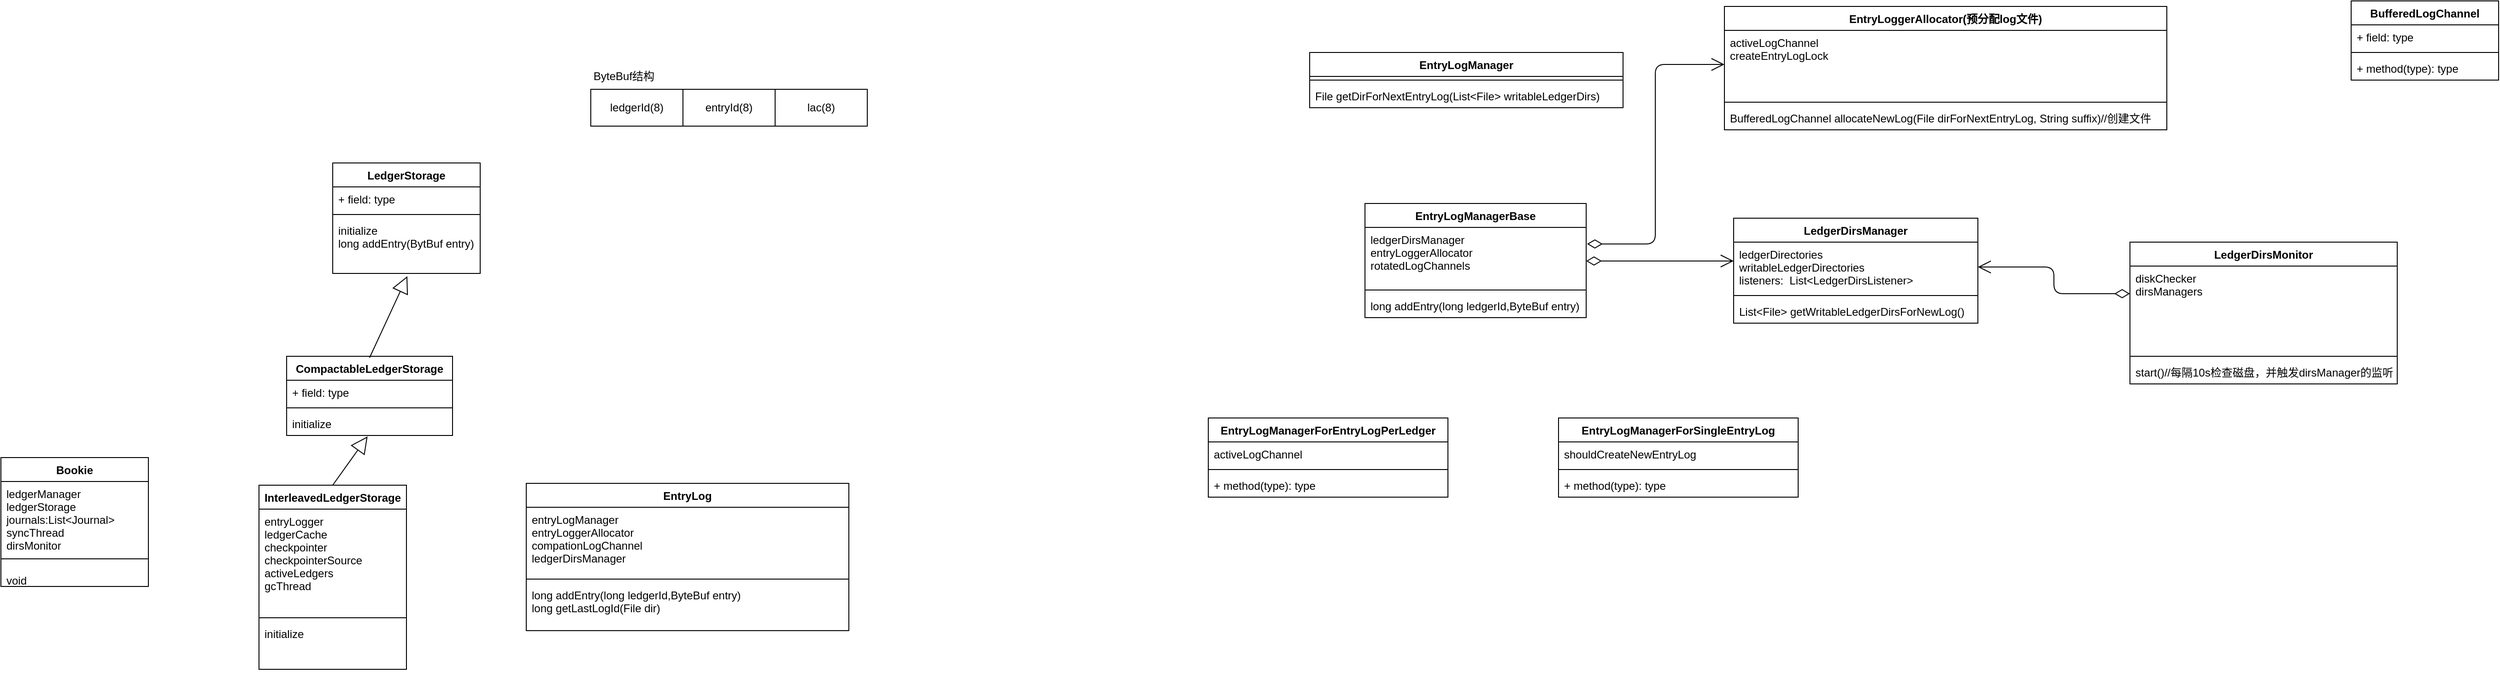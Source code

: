 <mxfile version="12.2.3" type="github" pages="1">
  <diagram id="bo_fu6kjIm6VQUlNU3Ol" name="Page-1">
    <mxGraphModel dx="932" dy="1661" grid="1" gridSize="10" guides="1" tooltips="1" connect="1" arrows="1" fold="1" page="1" pageScale="1" pageWidth="827" pageHeight="1169" math="0" shadow="0">
      <root>
        <mxCell id="0"/>
        <mxCell id="1" parent="0"/>
        <mxCell id="V-iGmPCxZ_tZtfFWMEnv-1" value="Bookie" style="swimlane;fontStyle=1;align=center;verticalAlign=top;childLayout=stackLayout;horizontal=1;startSize=26;horizontalStack=0;resizeParent=1;resizeParentMax=0;resizeLast=0;collapsible=1;marginBottom=0;" vertex="1" parent="1">
          <mxGeometry x="300" y="160" width="160" height="140" as="geometry"/>
        </mxCell>
        <mxCell id="V-iGmPCxZ_tZtfFWMEnv-2" value="ledgerManager&#xa;ledgerStorage&#xa;journals:List&lt;Journal&gt;&#xa;syncThread&#xa;dirsMonitor" style="text;strokeColor=none;fillColor=none;align=left;verticalAlign=top;spacingLeft=4;spacingRight=4;overflow=hidden;rotatable=0;points=[[0,0.5],[1,0.5]];portConstraint=eastwest;" vertex="1" parent="V-iGmPCxZ_tZtfFWMEnv-1">
          <mxGeometry y="26" width="160" height="74" as="geometry"/>
        </mxCell>
        <mxCell id="V-iGmPCxZ_tZtfFWMEnv-3" value="" style="line;strokeWidth=1;fillColor=none;align=left;verticalAlign=middle;spacingTop=-1;spacingLeft=3;spacingRight=3;rotatable=0;labelPosition=right;points=[];portConstraint=eastwest;" vertex="1" parent="V-iGmPCxZ_tZtfFWMEnv-1">
          <mxGeometry y="100" width="160" height="20" as="geometry"/>
        </mxCell>
        <mxCell id="V-iGmPCxZ_tZtfFWMEnv-4" value="void" style="text;strokeColor=none;fillColor=none;align=left;verticalAlign=top;spacingLeft=4;spacingRight=4;overflow=hidden;rotatable=0;points=[[0,0.5],[1,0.5]];portConstraint=eastwest;" vertex="1" parent="V-iGmPCxZ_tZtfFWMEnv-1">
          <mxGeometry y="120" width="160" height="20" as="geometry"/>
        </mxCell>
        <mxCell id="V-iGmPCxZ_tZtfFWMEnv-5" value="LedgerStorage" style="swimlane;fontStyle=1;align=center;verticalAlign=top;childLayout=stackLayout;horizontal=1;startSize=26;horizontalStack=0;resizeParent=1;resizeParentMax=0;resizeLast=0;collapsible=1;marginBottom=0;" vertex="1" parent="1">
          <mxGeometry x="660" y="-160" width="160" height="120" as="geometry"/>
        </mxCell>
        <mxCell id="V-iGmPCxZ_tZtfFWMEnv-6" value="+ field: type" style="text;strokeColor=none;fillColor=none;align=left;verticalAlign=top;spacingLeft=4;spacingRight=4;overflow=hidden;rotatable=0;points=[[0,0.5],[1,0.5]];portConstraint=eastwest;" vertex="1" parent="V-iGmPCxZ_tZtfFWMEnv-5">
          <mxGeometry y="26" width="160" height="26" as="geometry"/>
        </mxCell>
        <mxCell id="V-iGmPCxZ_tZtfFWMEnv-7" value="" style="line;strokeWidth=1;fillColor=none;align=left;verticalAlign=middle;spacingTop=-1;spacingLeft=3;spacingRight=3;rotatable=0;labelPosition=right;points=[];portConstraint=eastwest;" vertex="1" parent="V-iGmPCxZ_tZtfFWMEnv-5">
          <mxGeometry y="52" width="160" height="8" as="geometry"/>
        </mxCell>
        <mxCell id="V-iGmPCxZ_tZtfFWMEnv-8" value="initialize&#xa;long addEntry(BytBuf entry)" style="text;strokeColor=none;fillColor=none;align=left;verticalAlign=top;spacingLeft=4;spacingRight=4;overflow=hidden;rotatable=0;points=[[0,0.5],[1,0.5]];portConstraint=eastwest;" vertex="1" parent="V-iGmPCxZ_tZtfFWMEnv-5">
          <mxGeometry y="60" width="160" height="60" as="geometry"/>
        </mxCell>
        <mxCell id="V-iGmPCxZ_tZtfFWMEnv-9" value="InterleavedLedgerStorage" style="swimlane;fontStyle=1;align=center;verticalAlign=top;childLayout=stackLayout;horizontal=1;startSize=26;horizontalStack=0;resizeParent=1;resizeParentMax=0;resizeLast=0;collapsible=1;marginBottom=0;" vertex="1" parent="1">
          <mxGeometry x="580" y="190" width="160" height="200" as="geometry"/>
        </mxCell>
        <mxCell id="V-iGmPCxZ_tZtfFWMEnv-10" value="entryLogger&#xa;ledgerCache&#xa;checkpointer&#xa;checkpointerSource&#xa;activeLedgers&#xa;gcThread" style="text;strokeColor=none;fillColor=none;align=left;verticalAlign=top;spacingLeft=4;spacingRight=4;overflow=hidden;rotatable=0;points=[[0,0.5],[1,0.5]];portConstraint=eastwest;" vertex="1" parent="V-iGmPCxZ_tZtfFWMEnv-9">
          <mxGeometry y="26" width="160" height="114" as="geometry"/>
        </mxCell>
        <mxCell id="V-iGmPCxZ_tZtfFWMEnv-11" value="" style="line;strokeWidth=1;fillColor=none;align=left;verticalAlign=middle;spacingTop=-1;spacingLeft=3;spacingRight=3;rotatable=0;labelPosition=right;points=[];portConstraint=eastwest;" vertex="1" parent="V-iGmPCxZ_tZtfFWMEnv-9">
          <mxGeometry y="140" width="160" height="8" as="geometry"/>
        </mxCell>
        <mxCell id="V-iGmPCxZ_tZtfFWMEnv-12" value="initialize" style="text;strokeColor=none;fillColor=none;align=left;verticalAlign=top;spacingLeft=4;spacingRight=4;overflow=hidden;rotatable=0;points=[[0,0.5],[1,0.5]];portConstraint=eastwest;" vertex="1" parent="V-iGmPCxZ_tZtfFWMEnv-9">
          <mxGeometry y="148" width="160" height="52" as="geometry"/>
        </mxCell>
        <mxCell id="V-iGmPCxZ_tZtfFWMEnv-13" value="" style="endArrow=block;endSize=16;endFill=0;html=1;exitX=0.5;exitY=0;exitDx=0;exitDy=0;entryX=0.488;entryY=1.038;entryDx=0;entryDy=0;entryPerimeter=0;" edge="1" parent="1" source="V-iGmPCxZ_tZtfFWMEnv-9" target="V-iGmPCxZ_tZtfFWMEnv-23">
          <mxGeometry width="160" relative="1" as="geometry">
            <mxPoint x="340" y="390" as="sourcePoint"/>
            <mxPoint x="711" y="130" as="targetPoint"/>
          </mxGeometry>
        </mxCell>
        <mxCell id="V-iGmPCxZ_tZtfFWMEnv-16" value="EntryLog" style="swimlane;fontStyle=1;align=center;verticalAlign=top;childLayout=stackLayout;horizontal=1;startSize=26;horizontalStack=0;resizeParent=1;resizeParentMax=0;resizeLast=0;collapsible=1;marginBottom=0;" vertex="1" parent="1">
          <mxGeometry x="870" y="188" width="350" height="160" as="geometry"/>
        </mxCell>
        <mxCell id="V-iGmPCxZ_tZtfFWMEnv-17" value="entryLogManager&#xa;entryLoggerAllocator&#xa;compationLogChannel&#xa;ledgerDirsManager" style="text;strokeColor=none;fillColor=none;align=left;verticalAlign=top;spacingLeft=4;spacingRight=4;overflow=hidden;rotatable=0;points=[[0,0.5],[1,0.5]];portConstraint=eastwest;" vertex="1" parent="V-iGmPCxZ_tZtfFWMEnv-16">
          <mxGeometry y="26" width="350" height="74" as="geometry"/>
        </mxCell>
        <mxCell id="V-iGmPCxZ_tZtfFWMEnv-18" value="" style="line;strokeWidth=1;fillColor=none;align=left;verticalAlign=middle;spacingTop=-1;spacingLeft=3;spacingRight=3;rotatable=0;labelPosition=right;points=[];portConstraint=eastwest;" vertex="1" parent="V-iGmPCxZ_tZtfFWMEnv-16">
          <mxGeometry y="100" width="350" height="8" as="geometry"/>
        </mxCell>
        <mxCell id="V-iGmPCxZ_tZtfFWMEnv-19" value="long addEntry(long ledgerId,ByteBuf entry)&#xa; long getLastLogId(File dir)&#xa;" style="text;strokeColor=none;fillColor=none;align=left;verticalAlign=top;spacingLeft=4;spacingRight=4;overflow=hidden;rotatable=0;points=[[0,0.5],[1,0.5]];portConstraint=eastwest;" vertex="1" parent="V-iGmPCxZ_tZtfFWMEnv-16">
          <mxGeometry y="108" width="350" height="52" as="geometry"/>
        </mxCell>
        <mxCell id="V-iGmPCxZ_tZtfFWMEnv-20" value="CompactableLedgerStorage" style="swimlane;fontStyle=1;align=center;verticalAlign=top;childLayout=stackLayout;horizontal=1;startSize=26;horizontalStack=0;resizeParent=1;resizeParentMax=0;resizeLast=0;collapsible=1;marginBottom=0;" vertex="1" parent="1">
          <mxGeometry x="610" y="50" width="180" height="86" as="geometry"/>
        </mxCell>
        <mxCell id="V-iGmPCxZ_tZtfFWMEnv-21" value="+ field: type" style="text;strokeColor=none;fillColor=none;align=left;verticalAlign=top;spacingLeft=4;spacingRight=4;overflow=hidden;rotatable=0;points=[[0,0.5],[1,0.5]];portConstraint=eastwest;" vertex="1" parent="V-iGmPCxZ_tZtfFWMEnv-20">
          <mxGeometry y="26" width="180" height="26" as="geometry"/>
        </mxCell>
        <mxCell id="V-iGmPCxZ_tZtfFWMEnv-22" value="" style="line;strokeWidth=1;fillColor=none;align=left;verticalAlign=middle;spacingTop=-1;spacingLeft=3;spacingRight=3;rotatable=0;labelPosition=right;points=[];portConstraint=eastwest;" vertex="1" parent="V-iGmPCxZ_tZtfFWMEnv-20">
          <mxGeometry y="52" width="180" height="8" as="geometry"/>
        </mxCell>
        <mxCell id="V-iGmPCxZ_tZtfFWMEnv-23" value="initialize" style="text;strokeColor=none;fillColor=none;align=left;verticalAlign=top;spacingLeft=4;spacingRight=4;overflow=hidden;rotatable=0;points=[[0,0.5],[1,0.5]];portConstraint=eastwest;" vertex="1" parent="V-iGmPCxZ_tZtfFWMEnv-20">
          <mxGeometry y="60" width="180" height="26" as="geometry"/>
        </mxCell>
        <mxCell id="V-iGmPCxZ_tZtfFWMEnv-24" value="" style="endArrow=block;endSize=16;endFill=0;html=1;exitX=0.5;exitY=0;exitDx=0;exitDy=0;entryX=0.506;entryY=1.05;entryDx=0;entryDy=0;entryPerimeter=0;" edge="1" parent="1" target="V-iGmPCxZ_tZtfFWMEnv-8">
          <mxGeometry width="160" relative="1" as="geometry">
            <mxPoint x="700" y="51.5" as="sourcePoint"/>
            <mxPoint x="737.84" y="-1.512" as="targetPoint"/>
          </mxGeometry>
        </mxCell>
        <mxCell id="V-iGmPCxZ_tZtfFWMEnv-25" value="ledgerId(8)" style="rounded=0;whiteSpace=wrap;html=1;" vertex="1" parent="1">
          <mxGeometry x="940" y="-240" width="100" height="40" as="geometry"/>
        </mxCell>
        <mxCell id="V-iGmPCxZ_tZtfFWMEnv-26" value="ByteBuf结构" style="text;html=1;resizable=0;points=[];autosize=1;align=left;verticalAlign=top;spacingTop=-4;" vertex="1" parent="1">
          <mxGeometry x="941" y="-264" width="80" height="20" as="geometry"/>
        </mxCell>
        <mxCell id="V-iGmPCxZ_tZtfFWMEnv-27" value="entryId(8)" style="rounded=0;whiteSpace=wrap;html=1;" vertex="1" parent="1">
          <mxGeometry x="1040" y="-240" width="100" height="40" as="geometry"/>
        </mxCell>
        <mxCell id="V-iGmPCxZ_tZtfFWMEnv-28" value="lac(8)" style="rounded=0;whiteSpace=wrap;html=1;" vertex="1" parent="1">
          <mxGeometry x="1140" y="-240" width="100" height="40" as="geometry"/>
        </mxCell>
        <mxCell id="V-iGmPCxZ_tZtfFWMEnv-29" value="EntryLogManagerBase" style="swimlane;fontStyle=1;align=center;verticalAlign=top;childLayout=stackLayout;horizontal=1;startSize=26;horizontalStack=0;resizeParent=1;resizeParentMax=0;resizeLast=0;collapsible=1;marginBottom=0;" vertex="1" parent="1">
          <mxGeometry x="1780" y="-116" width="240" height="124" as="geometry"/>
        </mxCell>
        <mxCell id="V-iGmPCxZ_tZtfFWMEnv-30" value="ledgerDirsManager&#xa;entryLoggerAllocator&#xa;rotatedLogChannels&#xa;" style="text;strokeColor=none;fillColor=none;align=left;verticalAlign=top;spacingLeft=4;spacingRight=4;overflow=hidden;rotatable=0;points=[[0,0.5],[1,0.5]];portConstraint=eastwest;" vertex="1" parent="V-iGmPCxZ_tZtfFWMEnv-29">
          <mxGeometry y="26" width="240" height="64" as="geometry"/>
        </mxCell>
        <mxCell id="V-iGmPCxZ_tZtfFWMEnv-50" value="" style="endArrow=open;html=1;endSize=12;startArrow=diamondThin;startSize=14;startFill=0;edgeStyle=orthogonalEdgeStyle;align=left;verticalAlign=bottom;" edge="1" parent="V-iGmPCxZ_tZtfFWMEnv-29">
          <mxGeometry x="-1" y="3" relative="1" as="geometry">
            <mxPoint x="240" y="62.5" as="sourcePoint"/>
            <mxPoint x="400" y="62.5" as="targetPoint"/>
          </mxGeometry>
        </mxCell>
        <mxCell id="V-iGmPCxZ_tZtfFWMEnv-31" value="" style="line;strokeWidth=1;fillColor=none;align=left;verticalAlign=middle;spacingTop=-1;spacingLeft=3;spacingRight=3;rotatable=0;labelPosition=right;points=[];portConstraint=eastwest;" vertex="1" parent="V-iGmPCxZ_tZtfFWMEnv-29">
          <mxGeometry y="90" width="240" height="8" as="geometry"/>
        </mxCell>
        <mxCell id="V-iGmPCxZ_tZtfFWMEnv-32" value="long addEntry(long ledgerId,ByteBuf entry)" style="text;strokeColor=none;fillColor=none;align=left;verticalAlign=top;spacingLeft=4;spacingRight=4;overflow=hidden;rotatable=0;points=[[0,0.5],[1,0.5]];portConstraint=eastwest;" vertex="1" parent="V-iGmPCxZ_tZtfFWMEnv-29">
          <mxGeometry y="98" width="240" height="26" as="geometry"/>
        </mxCell>
        <mxCell id="V-iGmPCxZ_tZtfFWMEnv-33" value="EntryLogManagerForEntryLogPerLedger" style="swimlane;fontStyle=1;align=center;verticalAlign=top;childLayout=stackLayout;horizontal=1;startSize=26;horizontalStack=0;resizeParent=1;resizeParentMax=0;resizeLast=0;collapsible=1;marginBottom=0;" vertex="1" parent="1">
          <mxGeometry x="1610" y="117" width="260" height="86" as="geometry"/>
        </mxCell>
        <mxCell id="V-iGmPCxZ_tZtfFWMEnv-34" value="activeLogChannel" style="text;strokeColor=none;fillColor=none;align=left;verticalAlign=top;spacingLeft=4;spacingRight=4;overflow=hidden;rotatable=0;points=[[0,0.5],[1,0.5]];portConstraint=eastwest;" vertex="1" parent="V-iGmPCxZ_tZtfFWMEnv-33">
          <mxGeometry y="26" width="260" height="26" as="geometry"/>
        </mxCell>
        <mxCell id="V-iGmPCxZ_tZtfFWMEnv-35" value="" style="line;strokeWidth=1;fillColor=none;align=left;verticalAlign=middle;spacingTop=-1;spacingLeft=3;spacingRight=3;rotatable=0;labelPosition=right;points=[];portConstraint=eastwest;" vertex="1" parent="V-iGmPCxZ_tZtfFWMEnv-33">
          <mxGeometry y="52" width="260" height="8" as="geometry"/>
        </mxCell>
        <mxCell id="V-iGmPCxZ_tZtfFWMEnv-36" value="+ method(type): type" style="text;strokeColor=none;fillColor=none;align=left;verticalAlign=top;spacingLeft=4;spacingRight=4;overflow=hidden;rotatable=0;points=[[0,0.5],[1,0.5]];portConstraint=eastwest;" vertex="1" parent="V-iGmPCxZ_tZtfFWMEnv-33">
          <mxGeometry y="60" width="260" height="26" as="geometry"/>
        </mxCell>
        <mxCell id="V-iGmPCxZ_tZtfFWMEnv-37" value="EntryLogManagerForSingleEntryLog" style="swimlane;fontStyle=1;align=center;verticalAlign=top;childLayout=stackLayout;horizontal=1;startSize=26;horizontalStack=0;resizeParent=1;resizeParentMax=0;resizeLast=0;collapsible=1;marginBottom=0;" vertex="1" parent="1">
          <mxGeometry x="1990" y="117" width="260" height="86" as="geometry"/>
        </mxCell>
        <mxCell id="V-iGmPCxZ_tZtfFWMEnv-38" value="shouldCreateNewEntryLog" style="text;strokeColor=none;fillColor=none;align=left;verticalAlign=top;spacingLeft=4;spacingRight=4;overflow=hidden;rotatable=0;points=[[0,0.5],[1,0.5]];portConstraint=eastwest;" vertex="1" parent="V-iGmPCxZ_tZtfFWMEnv-37">
          <mxGeometry y="26" width="260" height="26" as="geometry"/>
        </mxCell>
        <mxCell id="V-iGmPCxZ_tZtfFWMEnv-39" value="" style="line;strokeWidth=1;fillColor=none;align=left;verticalAlign=middle;spacingTop=-1;spacingLeft=3;spacingRight=3;rotatable=0;labelPosition=right;points=[];portConstraint=eastwest;" vertex="1" parent="V-iGmPCxZ_tZtfFWMEnv-37">
          <mxGeometry y="52" width="260" height="8" as="geometry"/>
        </mxCell>
        <mxCell id="V-iGmPCxZ_tZtfFWMEnv-40" value="+ method(type): type" style="text;strokeColor=none;fillColor=none;align=left;verticalAlign=top;spacingLeft=4;spacingRight=4;overflow=hidden;rotatable=0;points=[[0,0.5],[1,0.5]];portConstraint=eastwest;" vertex="1" parent="V-iGmPCxZ_tZtfFWMEnv-37">
          <mxGeometry y="60" width="260" height="26" as="geometry"/>
        </mxCell>
        <mxCell id="V-iGmPCxZ_tZtfFWMEnv-41" value="EntryLoggerAllocator(预分配log文件)&#xa;" style="swimlane;fontStyle=1;align=center;verticalAlign=top;childLayout=stackLayout;horizontal=1;startSize=26;horizontalStack=0;resizeParent=1;resizeParentMax=0;resizeLast=0;collapsible=1;marginBottom=0;" vertex="1" parent="1">
          <mxGeometry x="2170" y="-330" width="480" height="134" as="geometry"/>
        </mxCell>
        <mxCell id="V-iGmPCxZ_tZtfFWMEnv-42" value="activeLogChannel&#xa;createEntryLogLock" style="text;strokeColor=none;fillColor=none;align=left;verticalAlign=top;spacingLeft=4;spacingRight=4;overflow=hidden;rotatable=0;points=[[0,0.5],[1,0.5]];portConstraint=eastwest;" vertex="1" parent="V-iGmPCxZ_tZtfFWMEnv-41">
          <mxGeometry y="26" width="480" height="74" as="geometry"/>
        </mxCell>
        <mxCell id="V-iGmPCxZ_tZtfFWMEnv-43" value="" style="line;strokeWidth=1;fillColor=none;align=left;verticalAlign=middle;spacingTop=-1;spacingLeft=3;spacingRight=3;rotatable=0;labelPosition=right;points=[];portConstraint=eastwest;" vertex="1" parent="V-iGmPCxZ_tZtfFWMEnv-41">
          <mxGeometry y="100" width="480" height="8" as="geometry"/>
        </mxCell>
        <mxCell id="V-iGmPCxZ_tZtfFWMEnv-44" value="BufferedLogChannel allocateNewLog(File dirForNextEntryLog, String suffix)//创建文件" style="text;strokeColor=none;fillColor=none;align=left;verticalAlign=top;spacingLeft=4;spacingRight=4;overflow=hidden;rotatable=0;points=[[0,0.5],[1,0.5]];portConstraint=eastwest;" vertex="1" parent="V-iGmPCxZ_tZtfFWMEnv-41">
          <mxGeometry y="108" width="480" height="26" as="geometry"/>
        </mxCell>
        <mxCell id="V-iGmPCxZ_tZtfFWMEnv-45" value="LedgerDirsManager" style="swimlane;fontStyle=1;align=center;verticalAlign=top;childLayout=stackLayout;horizontal=1;startSize=26;horizontalStack=0;resizeParent=1;resizeParentMax=0;resizeLast=0;collapsible=1;marginBottom=0;" vertex="1" parent="1">
          <mxGeometry x="2180" y="-100" width="265" height="114" as="geometry"/>
        </mxCell>
        <mxCell id="V-iGmPCxZ_tZtfFWMEnv-46" value="ledgerDirectories&#xa;writableLedgerDirectories&#xa;listeners:  List&lt;LedgerDirsListener&gt;" style="text;strokeColor=none;fillColor=none;align=left;verticalAlign=top;spacingLeft=4;spacingRight=4;overflow=hidden;rotatable=0;points=[[0,0.5],[1,0.5]];portConstraint=eastwest;" vertex="1" parent="V-iGmPCxZ_tZtfFWMEnv-45">
          <mxGeometry y="26" width="265" height="54" as="geometry"/>
        </mxCell>
        <mxCell id="V-iGmPCxZ_tZtfFWMEnv-47" value="" style="line;strokeWidth=1;fillColor=none;align=left;verticalAlign=middle;spacingTop=-1;spacingLeft=3;spacingRight=3;rotatable=0;labelPosition=right;points=[];portConstraint=eastwest;" vertex="1" parent="V-iGmPCxZ_tZtfFWMEnv-45">
          <mxGeometry y="80" width="265" height="8" as="geometry"/>
        </mxCell>
        <mxCell id="V-iGmPCxZ_tZtfFWMEnv-48" value=" List&lt;File&gt; getWritableLedgerDirsForNewLog()" style="text;strokeColor=none;fillColor=none;align=left;verticalAlign=top;spacingLeft=4;spacingRight=4;overflow=hidden;rotatable=0;points=[[0,0.5],[1,0.5]];portConstraint=eastwest;" vertex="1" parent="V-iGmPCxZ_tZtfFWMEnv-45">
          <mxGeometry y="88" width="265" height="26" as="geometry"/>
        </mxCell>
        <mxCell id="V-iGmPCxZ_tZtfFWMEnv-49" value="" style="endArrow=open;html=1;endSize=12;startArrow=diamondThin;startSize=14;startFill=0;edgeStyle=orthogonalEdgeStyle;align=left;verticalAlign=bottom;exitX=1.004;exitY=0.281;exitDx=0;exitDy=0;exitPerimeter=0;entryX=0;entryY=0.5;entryDx=0;entryDy=0;" edge="1" parent="1" source="V-iGmPCxZ_tZtfFWMEnv-30" target="V-iGmPCxZ_tZtfFWMEnv-42">
          <mxGeometry x="-1" y="3" relative="1" as="geometry">
            <mxPoint x="1990" y="-280" as="sourcePoint"/>
            <mxPoint x="2150" y="-280" as="targetPoint"/>
          </mxGeometry>
        </mxCell>
        <mxCell id="V-iGmPCxZ_tZtfFWMEnv-59" value="EntryLogManager" style="swimlane;fontStyle=1;align=center;verticalAlign=top;childLayout=stackLayout;horizontal=1;startSize=26;horizontalStack=0;resizeParent=1;resizeParentMax=0;resizeLast=0;collapsible=1;marginBottom=0;" vertex="1" parent="1">
          <mxGeometry x="1720" y="-280" width="340" height="60" as="geometry"/>
        </mxCell>
        <mxCell id="V-iGmPCxZ_tZtfFWMEnv-61" value="" style="line;strokeWidth=1;fillColor=none;align=left;verticalAlign=middle;spacingTop=-1;spacingLeft=3;spacingRight=3;rotatable=0;labelPosition=right;points=[];portConstraint=eastwest;" vertex="1" parent="V-iGmPCxZ_tZtfFWMEnv-59">
          <mxGeometry y="26" width="340" height="8" as="geometry"/>
        </mxCell>
        <mxCell id="V-iGmPCxZ_tZtfFWMEnv-62" value="File getDirForNextEntryLog(List&lt;File&gt; writableLedgerDirs)" style="text;strokeColor=none;fillColor=none;align=left;verticalAlign=top;spacingLeft=4;spacingRight=4;overflow=hidden;rotatable=0;points=[[0,0.5],[1,0.5]];portConstraint=eastwest;" vertex="1" parent="V-iGmPCxZ_tZtfFWMEnv-59">
          <mxGeometry y="34" width="340" height="26" as="geometry"/>
        </mxCell>
        <mxCell id="V-iGmPCxZ_tZtfFWMEnv-71" value="BufferedLogChannel" style="swimlane;fontStyle=1;align=center;verticalAlign=top;childLayout=stackLayout;horizontal=1;startSize=26;horizontalStack=0;resizeParent=1;resizeParentMax=0;resizeLast=0;collapsible=1;marginBottom=0;" vertex="1" parent="1">
          <mxGeometry x="2850" y="-336" width="160" height="86" as="geometry"/>
        </mxCell>
        <mxCell id="V-iGmPCxZ_tZtfFWMEnv-72" value="+ field: type" style="text;strokeColor=none;fillColor=none;align=left;verticalAlign=top;spacingLeft=4;spacingRight=4;overflow=hidden;rotatable=0;points=[[0,0.5],[1,0.5]];portConstraint=eastwest;" vertex="1" parent="V-iGmPCxZ_tZtfFWMEnv-71">
          <mxGeometry y="26" width="160" height="26" as="geometry"/>
        </mxCell>
        <mxCell id="V-iGmPCxZ_tZtfFWMEnv-73" value="" style="line;strokeWidth=1;fillColor=none;align=left;verticalAlign=middle;spacingTop=-1;spacingLeft=3;spacingRight=3;rotatable=0;labelPosition=right;points=[];portConstraint=eastwest;" vertex="1" parent="V-iGmPCxZ_tZtfFWMEnv-71">
          <mxGeometry y="52" width="160" height="8" as="geometry"/>
        </mxCell>
        <mxCell id="V-iGmPCxZ_tZtfFWMEnv-74" value="+ method(type): type" style="text;strokeColor=none;fillColor=none;align=left;verticalAlign=top;spacingLeft=4;spacingRight=4;overflow=hidden;rotatable=0;points=[[0,0.5],[1,0.5]];portConstraint=eastwest;" vertex="1" parent="V-iGmPCxZ_tZtfFWMEnv-71">
          <mxGeometry y="60" width="160" height="26" as="geometry"/>
        </mxCell>
        <mxCell id="V-iGmPCxZ_tZtfFWMEnv-75" value="LedgerDirsMonitor" style="swimlane;fontStyle=1;align=center;verticalAlign=top;childLayout=stackLayout;horizontal=1;startSize=26;horizontalStack=0;resizeParent=1;resizeParentMax=0;resizeLast=0;collapsible=1;marginBottom=0;" vertex="1" parent="1">
          <mxGeometry x="2610" y="-74" width="290" height="154" as="geometry"/>
        </mxCell>
        <mxCell id="V-iGmPCxZ_tZtfFWMEnv-76" value="diskChecker&#xa;dirsManagers" style="text;strokeColor=none;fillColor=none;align=left;verticalAlign=top;spacingLeft=4;spacingRight=4;overflow=hidden;rotatable=0;points=[[0,0.5],[1,0.5]];portConstraint=eastwest;" vertex="1" parent="V-iGmPCxZ_tZtfFWMEnv-75">
          <mxGeometry y="26" width="290" height="94" as="geometry"/>
        </mxCell>
        <mxCell id="V-iGmPCxZ_tZtfFWMEnv-77" value="" style="line;strokeWidth=1;fillColor=none;align=left;verticalAlign=middle;spacingTop=-1;spacingLeft=3;spacingRight=3;rotatable=0;labelPosition=right;points=[];portConstraint=eastwest;" vertex="1" parent="V-iGmPCxZ_tZtfFWMEnv-75">
          <mxGeometry y="120" width="290" height="8" as="geometry"/>
        </mxCell>
        <mxCell id="V-iGmPCxZ_tZtfFWMEnv-78" value="start()//每隔10s检查磁盘，并触发dirsManager的监听器" style="text;strokeColor=none;fillColor=none;align=left;verticalAlign=top;spacingLeft=4;spacingRight=4;overflow=hidden;rotatable=0;points=[[0,0.5],[1,0.5]];portConstraint=eastwest;" vertex="1" parent="V-iGmPCxZ_tZtfFWMEnv-75">
          <mxGeometry y="128" width="290" height="26" as="geometry"/>
        </mxCell>
        <mxCell id="V-iGmPCxZ_tZtfFWMEnv-79" value="" style="endArrow=open;html=1;endSize=12;startArrow=diamondThin;startSize=14;startFill=0;edgeStyle=orthogonalEdgeStyle;align=left;verticalAlign=bottom;exitX=0;exitY=0.319;exitDx=0;exitDy=0;exitPerimeter=0;" edge="1" parent="1" source="V-iGmPCxZ_tZtfFWMEnv-76" target="V-iGmPCxZ_tZtfFWMEnv-46">
          <mxGeometry x="-1" y="3" relative="1" as="geometry">
            <mxPoint x="2490" y="90" as="sourcePoint"/>
            <mxPoint x="2650" y="90" as="targetPoint"/>
          </mxGeometry>
        </mxCell>
      </root>
    </mxGraphModel>
  </diagram>
</mxfile>
